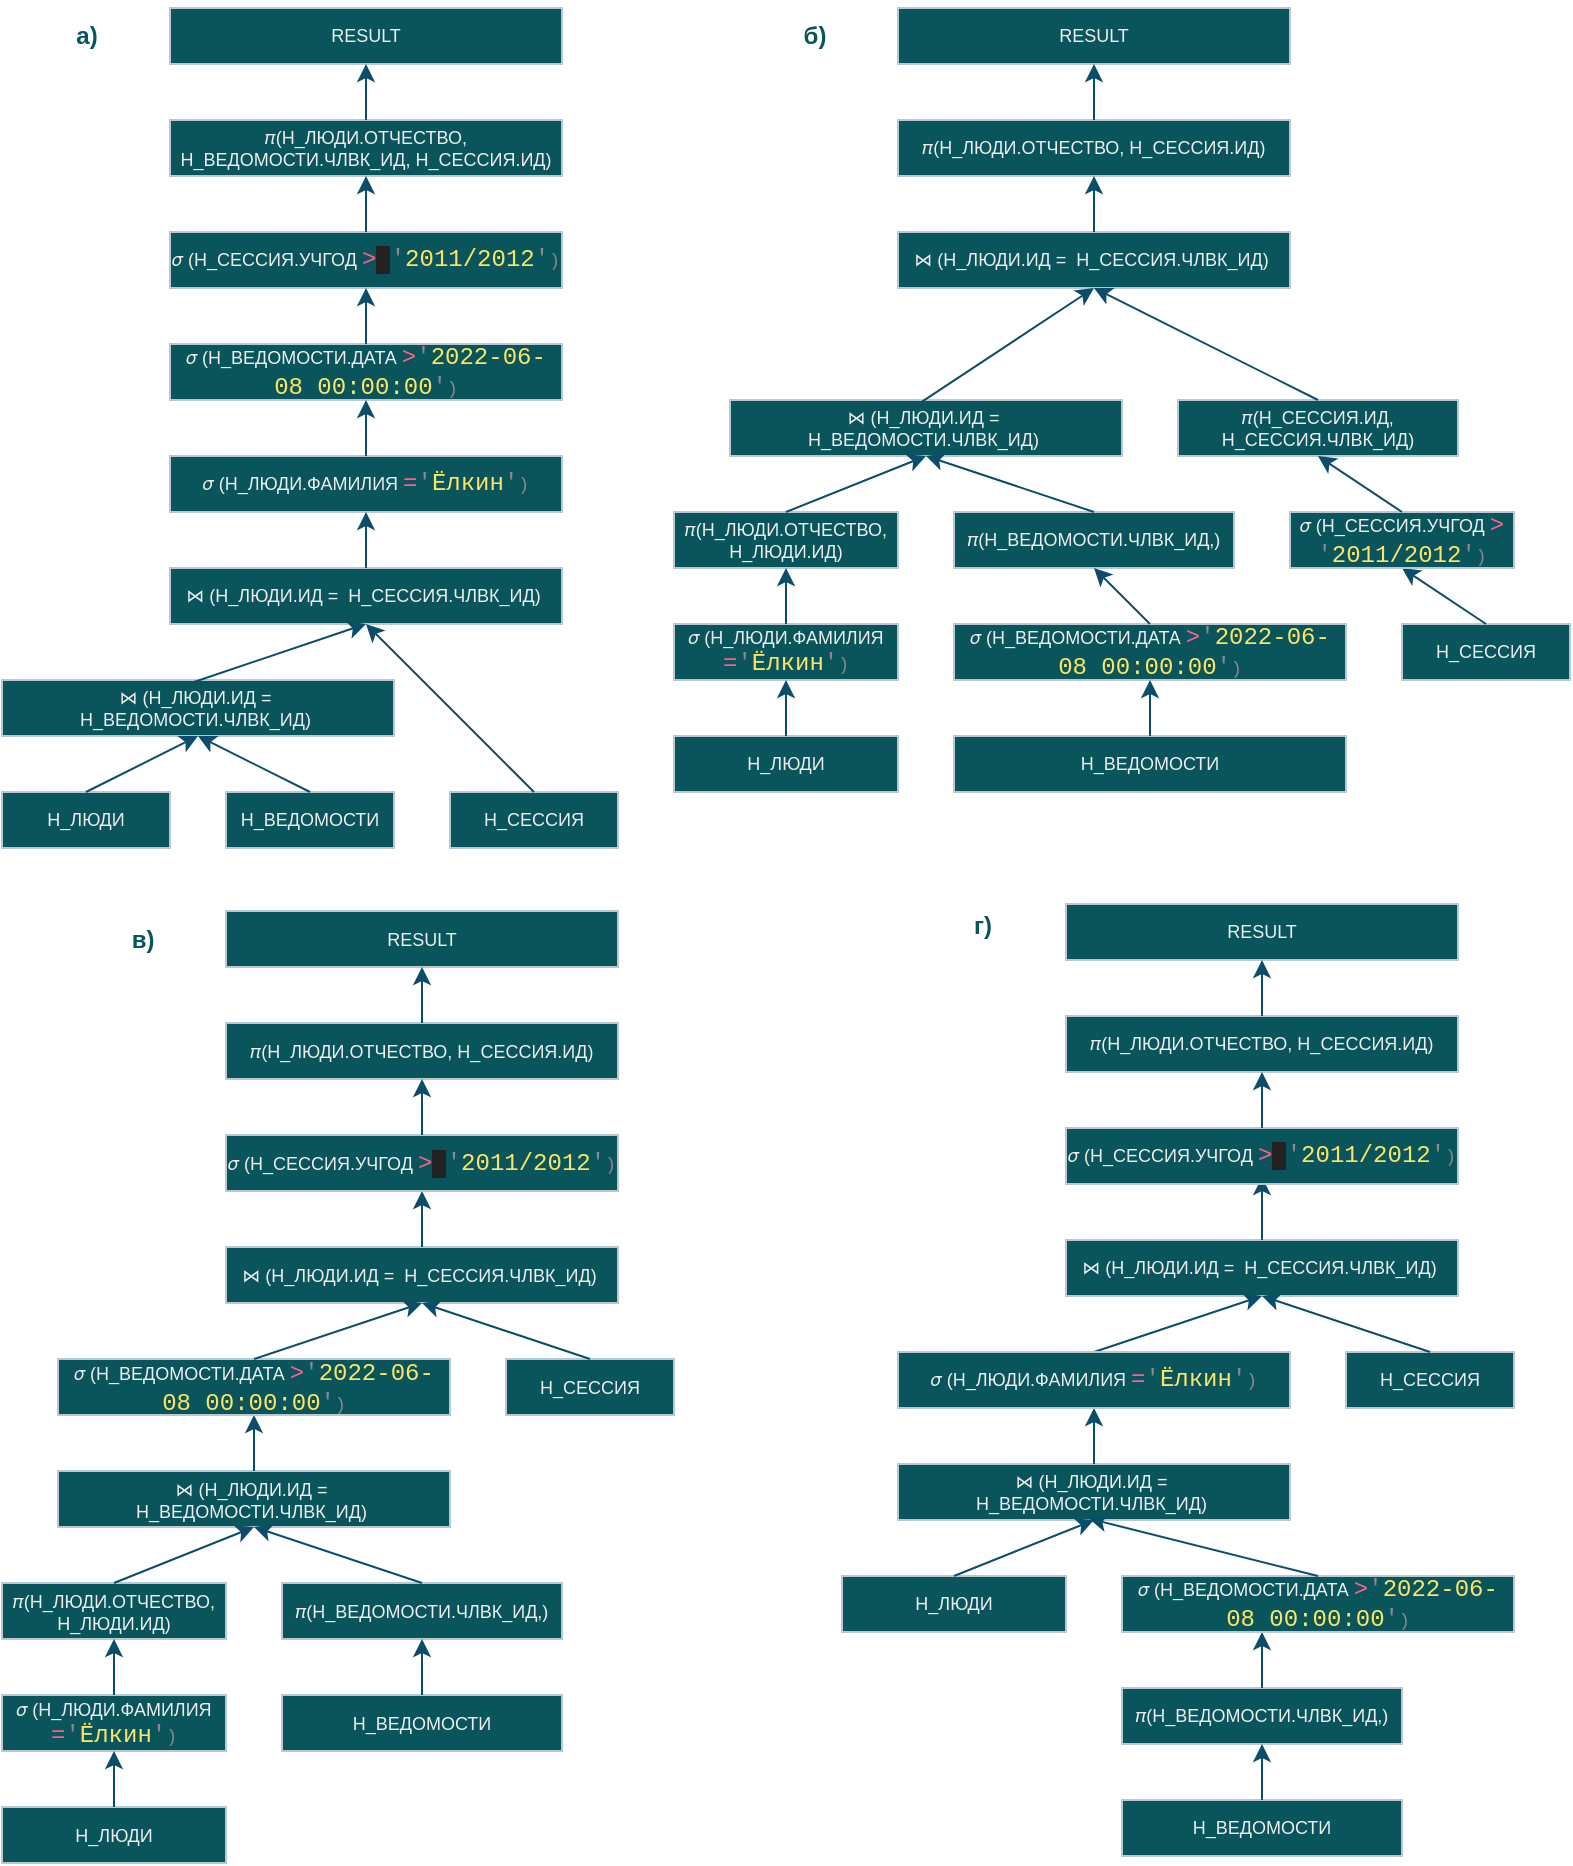 <mxfile version="22.0.3" type="device">
  <diagram name="Page-1" id="TWeJ-bOZ7lDzK8EqbMOu">
    <mxGraphModel dx="480" dy="364" grid="1" gridSize="7" guides="1" tooltips="1" connect="1" arrows="1" fold="1" page="1" pageScale="1" pageWidth="827" pageHeight="1169" background="#ffffff" math="0" shadow="0">
      <root>
        <mxCell id="0" />
        <mxCell id="1" parent="0" />
        <mxCell id="iL_l7VG0hr3bKJZ_Hehv-2" value="Н_ЛЮДИ" style="rounded=0;whiteSpace=wrap;html=1;strokeColor=#BAC8D3;fontColor=#EEEEEE;fillColor=#09555B;fontSize=9;" parent="1" vertex="1">
          <mxGeometry x="28" y="448" width="84" height="28" as="geometry" />
        </mxCell>
        <mxCell id="iL_l7VG0hr3bKJZ_Hehv-3" value="Н_ВЕДОМОСТИ" style="rounded=0;whiteSpace=wrap;html=1;strokeColor=#BAC8D3;fontColor=#EEEEEE;fillColor=#09555B;fontSize=9;" parent="1" vertex="1">
          <mxGeometry x="140" y="448" width="84" height="28" as="geometry" />
        </mxCell>
        <mxCell id="iL_l7VG0hr3bKJZ_Hehv-4" value="⋈ (Н_ЛЮДИ.ИД =&amp;nbsp; Н_ВЕДОМОСТИ.ЧЛВК_ИД)&amp;nbsp;" style="rounded=0;whiteSpace=wrap;html=1;strokeColor=#BAC8D3;fontColor=#EEEEEE;fillColor=#09555B;fontSize=9;" parent="1" vertex="1">
          <mxGeometry x="28" y="392" width="196" height="28" as="geometry" />
        </mxCell>
        <mxCell id="iL_l7VG0hr3bKJZ_Hehv-6" value="𝜎 (Н_ЛЮДИ.ФАМИЛИЯ &lt;span style=&quot;font-family: &amp;quot;MesloLGS NF&amp;quot;, Menlo, Monaco, &amp;quot;Courier New&amp;quot;, monospace, Menlo, Monaco, &amp;quot;Courier New&amp;quot;, monospace; font-size: 12px; color: rgb(252, 97, 141);&quot;&gt;=&lt;/span&gt;&lt;span style=&quot;font-family: &amp;quot;MesloLGS NF&amp;quot;, Menlo, Monaco, &amp;quot;Courier New&amp;quot;, monospace, Menlo, Monaco, &amp;quot;Courier New&amp;quot;, monospace; font-size: 12px; color: rgb(139, 136, 143);&quot;&gt;&#39;&lt;/span&gt;&lt;span style=&quot;font-family: &amp;quot;MesloLGS NF&amp;quot;, Menlo, Monaco, &amp;quot;Courier New&amp;quot;, monospace, Menlo, Monaco, &amp;quot;Courier New&amp;quot;, monospace; font-size: 12px; color: rgb(252, 229, 102);&quot;&gt;Ёлкин&lt;/span&gt;&lt;span style=&quot;font-family: &amp;quot;MesloLGS NF&amp;quot;, Menlo, Monaco, &amp;quot;Courier New&amp;quot;, monospace, Menlo, Monaco, &amp;quot;Courier New&amp;quot;, monospace; font-size: 12px; color: rgb(139, 136, 143);&quot;&gt;&#39;&lt;/span&gt;&lt;span style=&quot;background-color: initial; color: rgb(139, 136, 143); font-family: &amp;quot;MesloLGS NF&amp;quot;, Menlo, Monaco, &amp;quot;Courier New&amp;quot;, monospace, Menlo, Monaco, &amp;quot;Courier New&amp;quot;, monospace;&quot;&gt;)&lt;/span&gt;" style="rounded=0;whiteSpace=wrap;html=1;strokeColor=#BAC8D3;fontColor=#EEEEEE;fillColor=#09555B;fontSize=9;" parent="1" vertex="1">
          <mxGeometry x="112" y="280" width="196" height="28" as="geometry" />
        </mxCell>
        <mxCell id="iL_l7VG0hr3bKJZ_Hehv-7" value="𝜋(Н_ЛЮДИ.ОТЧЕСТВО, Н_ВЕДОМОСТИ.ЧЛВК_ИД, Н_СЕССИЯ.ИД&lt;span style=&quot;background-color: initial;&quot;&gt;)&lt;/span&gt;" style="rounded=0;whiteSpace=wrap;html=1;strokeColor=#BAC8D3;fontColor=#EEEEEE;fillColor=#09555B;fontSize=9;" parent="1" vertex="1">
          <mxGeometry x="112" y="112" width="196" height="28" as="geometry" />
        </mxCell>
        <mxCell id="iL_l7VG0hr3bKJZ_Hehv-10" value="RESULT" style="rounded=0;whiteSpace=wrap;html=1;strokeColor=#BAC8D3;fontColor=#EEEEEE;fillColor=#09555B;fontSize=9;" parent="1" vertex="1">
          <mxGeometry x="112" y="56" width="196" height="28" as="geometry" />
        </mxCell>
        <mxCell id="iL_l7VG0hr3bKJZ_Hehv-12" value="" style="endArrow=classic;html=1;rounded=0;strokeColor=#0B4D6A;exitX=0.5;exitY=0;exitDx=0;exitDy=0;fontSize=9;entryX=0.5;entryY=1;entryDx=0;entryDy=0;" parent="1" source="iL_l7VG0hr3bKJZ_Hehv-3" target="iL_l7VG0hr3bKJZ_Hehv-4" edge="1">
          <mxGeometry width="50" height="50" relative="1" as="geometry">
            <mxPoint x="126" y="444.5" as="sourcePoint" />
            <mxPoint x="126" y="388.5" as="targetPoint" />
          </mxGeometry>
        </mxCell>
        <mxCell id="iL_l7VG0hr3bKJZ_Hehv-14" value="" style="endArrow=classic;html=1;rounded=0;strokeColor=#0B4D6A;exitX=0.5;exitY=0;exitDx=0;exitDy=0;entryX=0.5;entryY=1;entryDx=0;entryDy=0;fontSize=9;" parent="1" source="iL_l7VG0hr3bKJZ_Hehv-7" target="iL_l7VG0hr3bKJZ_Hehv-10" edge="1">
          <mxGeometry width="50" height="50" relative="1" as="geometry">
            <mxPoint x="122" y="371" as="sourcePoint" />
            <mxPoint x="222" y="331" as="targetPoint" />
          </mxGeometry>
        </mxCell>
        <mxCell id="iL_l7VG0hr3bKJZ_Hehv-55" value="&lt;font color=&quot;#08555b&quot;&gt;&lt;b&gt;a)&lt;/b&gt;&lt;/font&gt;" style="text;html=1;align=center;verticalAlign=middle;resizable=0;points=[];autosize=1;strokeColor=none;fillColor=none;fontColor=#EEEEEE;" parent="1" vertex="1">
          <mxGeometry x="56" y="52.5" width="28" height="35" as="geometry" />
        </mxCell>
        <mxCell id="Oc5Vj__LYhGn7Si_v3XI-1" value="Н_СЕССИЯ" style="rounded=0;whiteSpace=wrap;html=1;strokeColor=#BAC8D3;fontColor=#EEEEEE;fillColor=#09555B;fontSize=9;" vertex="1" parent="1">
          <mxGeometry x="252" y="448" width="84" height="28" as="geometry" />
        </mxCell>
        <mxCell id="Oc5Vj__LYhGn7Si_v3XI-2" value="" style="endArrow=classic;html=1;rounded=0;strokeColor=#0B4D6A;exitX=0.5;exitY=0;exitDx=0;exitDy=0;entryX=0.5;entryY=1;entryDx=0;entryDy=0;fontSize=9;" edge="1" parent="1" source="iL_l7VG0hr3bKJZ_Hehv-2" target="iL_l7VG0hr3bKJZ_Hehv-4">
          <mxGeometry width="50" height="50" relative="1" as="geometry">
            <mxPoint x="133" y="451.5" as="sourcePoint" />
            <mxPoint x="133" y="423.5" as="targetPoint" />
          </mxGeometry>
        </mxCell>
        <mxCell id="Oc5Vj__LYhGn7Si_v3XI-3" value="⋈ (Н_ЛЮДИ.ИД =&amp;nbsp; Н_СЕССИЯ.ЧЛВК_ИД)&amp;nbsp;" style="rounded=0;whiteSpace=wrap;html=1;strokeColor=#BAC8D3;fontColor=#EEEEEE;fillColor=#09555B;fontSize=9;" vertex="1" parent="1">
          <mxGeometry x="112" y="336" width="196" height="28" as="geometry" />
        </mxCell>
        <mxCell id="Oc5Vj__LYhGn7Si_v3XI-4" value="" style="endArrow=classic;html=1;rounded=0;strokeColor=#0B4D6A;exitX=0.488;exitY=0.039;exitDx=0;exitDy=0;entryX=0.5;entryY=1;entryDx=0;entryDy=0;fontSize=9;exitPerimeter=0;" edge="1" parent="1" source="iL_l7VG0hr3bKJZ_Hehv-4" target="Oc5Vj__LYhGn7Si_v3XI-3">
          <mxGeometry width="50" height="50" relative="1" as="geometry">
            <mxPoint x="77" y="451.5" as="sourcePoint" />
            <mxPoint x="133" y="423.5" as="targetPoint" />
          </mxGeometry>
        </mxCell>
        <mxCell id="Oc5Vj__LYhGn7Si_v3XI-5" value="" style="endArrow=classic;html=1;rounded=0;strokeColor=#0B4D6A;exitX=0.5;exitY=0;exitDx=0;exitDy=0;entryX=0.5;entryY=1;entryDx=0;entryDy=0;fontSize=9;" edge="1" parent="1" source="Oc5Vj__LYhGn7Si_v3XI-1" target="Oc5Vj__LYhGn7Si_v3XI-3">
          <mxGeometry width="50" height="50" relative="1" as="geometry">
            <mxPoint x="131" y="396.5" as="sourcePoint" />
            <mxPoint x="217" y="367.5" as="targetPoint" />
          </mxGeometry>
        </mxCell>
        <mxCell id="Oc5Vj__LYhGn7Si_v3XI-6" value="" style="endArrow=classic;html=1;rounded=0;strokeColor=#0B4D6A;fontSize=9;entryX=0.5;entryY=1;entryDx=0;entryDy=0;exitX=0.5;exitY=0;exitDx=0;exitDy=0;" edge="1" parent="1" source="Oc5Vj__LYhGn7Si_v3XI-3" target="iL_l7VG0hr3bKJZ_Hehv-6">
          <mxGeometry width="50" height="50" relative="1" as="geometry">
            <mxPoint x="210" y="332.5" as="sourcePoint" />
            <mxPoint x="189" y="255.5" as="targetPoint" />
          </mxGeometry>
        </mxCell>
        <mxCell id="Oc5Vj__LYhGn7Si_v3XI-7" value="𝜎 (Н_ВЕДОМОСТИ.ДАТА &lt;span style=&quot;font-family: &amp;quot;MesloLGS NF&amp;quot;, Menlo, Monaco, &amp;quot;Courier New&amp;quot;, monospace, Menlo, Monaco, &amp;quot;Courier New&amp;quot;, monospace; font-size: 12px; color: rgb(252, 97, 141);&quot;&gt;&amp;gt;&lt;/span&gt;&lt;span style=&quot;font-family: &amp;quot;MesloLGS NF&amp;quot;, Menlo, Monaco, &amp;quot;Courier New&amp;quot;, monospace, Menlo, Monaco, &amp;quot;Courier New&amp;quot;, monospace; font-size: 12px; color: rgb(139, 136, 143);&quot;&gt;&#39;&lt;/span&gt;&lt;span style=&quot;font-family: &amp;quot;MesloLGS NF&amp;quot;, Menlo, Monaco, &amp;quot;Courier New&amp;quot;, monospace, Menlo, Monaco, &amp;quot;Courier New&amp;quot;, monospace; font-size: 12px; color: rgb(252, 229, 102);&quot;&gt;2022-06-08 00:00:00&lt;/span&gt;&lt;span style=&quot;font-family: &amp;quot;MesloLGS NF&amp;quot;, Menlo, Monaco, &amp;quot;Courier New&amp;quot;, monospace, Menlo, Monaco, &amp;quot;Courier New&amp;quot;, monospace; font-size: 12px; color: rgb(139, 136, 143);&quot;&gt;&#39;&lt;/span&gt;&lt;span style=&quot;background-color: initial; color: rgb(139, 136, 143); font-family: &amp;quot;MesloLGS NF&amp;quot;, Menlo, Monaco, &amp;quot;Courier New&amp;quot;, monospace, Menlo, Monaco, &amp;quot;Courier New&amp;quot;, monospace;&quot;&gt;)&lt;/span&gt;" style="rounded=0;whiteSpace=wrap;html=1;strokeColor=#BAC8D3;fontColor=#EEEEEE;fillColor=#09555B;fontSize=9;" vertex="1" parent="1">
          <mxGeometry x="112" y="224" width="196" height="28" as="geometry" />
        </mxCell>
        <mxCell id="Oc5Vj__LYhGn7Si_v3XI-8" value="" style="endArrow=classic;html=1;rounded=0;strokeColor=#0B4D6A;fontSize=9;exitX=0.5;exitY=0;exitDx=0;exitDy=0;" edge="1" parent="1" source="iL_l7VG0hr3bKJZ_Hehv-6" target="Oc5Vj__LYhGn7Si_v3XI-7">
          <mxGeometry width="50" height="50" relative="1" as="geometry">
            <mxPoint x="217" y="339.5" as="sourcePoint" />
            <mxPoint x="217" y="315" as="targetPoint" />
          </mxGeometry>
        </mxCell>
        <mxCell id="Oc5Vj__LYhGn7Si_v3XI-9" value="𝜎 (Н_СЕССИЯ.УЧГОД &lt;span style=&quot;font-family: &amp;quot;MesloLGS NF&amp;quot;, Menlo, Monaco, &amp;quot;Courier New&amp;quot;, monospace, Menlo, Monaco, &amp;quot;Courier New&amp;quot;, monospace; font-size: 12px; color: rgb(252, 97, 141);&quot;&gt;&amp;gt;&lt;/span&gt;&lt;span style=&quot;background-color: rgb(34, 34, 34); color: rgb(247, 241, 255); font-family: &amp;quot;MesloLGS NF&amp;quot;, Menlo, Monaco, &amp;quot;Courier New&amp;quot;, monospace, Menlo, Monaco, &amp;quot;Courier New&amp;quot;, monospace; font-size: 12px;&quot;&gt; &lt;/span&gt;&lt;span style=&quot;font-family: &amp;quot;MesloLGS NF&amp;quot;, Menlo, Monaco, &amp;quot;Courier New&amp;quot;, monospace, Menlo, Monaco, &amp;quot;Courier New&amp;quot;, monospace; font-size: 12px; color: rgb(139, 136, 143);&quot;&gt;&#39;&lt;/span&gt;&lt;span style=&quot;font-family: &amp;quot;MesloLGS NF&amp;quot;, Menlo, Monaco, &amp;quot;Courier New&amp;quot;, monospace, Menlo, Monaco, &amp;quot;Courier New&amp;quot;, monospace; font-size: 12px; color: rgb(252, 229, 102);&quot;&gt;2011/2012&lt;/span&gt;&lt;span style=&quot;font-family: &amp;quot;MesloLGS NF&amp;quot;, Menlo, Monaco, &amp;quot;Courier New&amp;quot;, monospace, Menlo, Monaco, &amp;quot;Courier New&amp;quot;, monospace; font-size: 12px; color: rgb(139, 136, 143);&quot;&gt;&#39;&lt;/span&gt;&lt;span style=&quot;background-color: initial; color: rgb(139, 136, 143); font-family: &amp;quot;MesloLGS NF&amp;quot;, Menlo, Monaco, &amp;quot;Courier New&amp;quot;, monospace, Menlo, Monaco, &amp;quot;Courier New&amp;quot;, monospace;&quot;&gt;)&lt;/span&gt;" style="rounded=0;whiteSpace=wrap;html=1;strokeColor=#BAC8D3;fontColor=#EEEEEE;fillColor=#09555B;fontSize=9;" vertex="1" parent="1">
          <mxGeometry x="112" y="168" width="196" height="28" as="geometry" />
        </mxCell>
        <mxCell id="Oc5Vj__LYhGn7Si_v3XI-10" value="" style="endArrow=classic;html=1;rounded=0;strokeColor=#0B4D6A;fontSize=9;exitX=0.5;exitY=0;exitDx=0;exitDy=0;entryX=0.5;entryY=1;entryDx=0;entryDy=0;" edge="1" parent="1" source="Oc5Vj__LYhGn7Si_v3XI-7" target="Oc5Vj__LYhGn7Si_v3XI-9">
          <mxGeometry width="50" height="50" relative="1" as="geometry">
            <mxPoint x="217" y="287" as="sourcePoint" />
            <mxPoint x="217" y="259" as="targetPoint" />
          </mxGeometry>
        </mxCell>
        <mxCell id="Oc5Vj__LYhGn7Si_v3XI-11" value="" style="endArrow=classic;html=1;rounded=0;strokeColor=#0B4D6A;fontSize=9;exitX=0.5;exitY=0;exitDx=0;exitDy=0;entryX=0.5;entryY=1;entryDx=0;entryDy=0;" edge="1" parent="1" source="Oc5Vj__LYhGn7Si_v3XI-9" target="iL_l7VG0hr3bKJZ_Hehv-7">
          <mxGeometry width="50" height="50" relative="1" as="geometry">
            <mxPoint x="217" y="231" as="sourcePoint" />
            <mxPoint x="217" y="203" as="targetPoint" />
          </mxGeometry>
        </mxCell>
        <mxCell id="Oc5Vj__LYhGn7Si_v3XI-13" value="Н_ЛЮДИ" style="rounded=0;whiteSpace=wrap;html=1;strokeColor=#BAC8D3;fontColor=#EEEEEE;fillColor=#09555B;fontSize=9;" vertex="1" parent="1">
          <mxGeometry x="364" y="420" width="112" height="28" as="geometry" />
        </mxCell>
        <mxCell id="Oc5Vj__LYhGn7Si_v3XI-14" value="Н_ВЕДОМОСТИ" style="rounded=0;whiteSpace=wrap;html=1;strokeColor=#BAC8D3;fontColor=#EEEEEE;fillColor=#09555B;fontSize=9;" vertex="1" parent="1">
          <mxGeometry x="504" y="420" width="196" height="28" as="geometry" />
        </mxCell>
        <mxCell id="Oc5Vj__LYhGn7Si_v3XI-15" value="⋈ (Н_ЛЮДИ.ИД =&amp;nbsp; Н_ВЕДОМОСТИ.ЧЛВК_ИД)&amp;nbsp;" style="rounded=0;whiteSpace=wrap;html=1;strokeColor=#BAC8D3;fontColor=#EEEEEE;fillColor=#09555B;fontSize=9;" vertex="1" parent="1">
          <mxGeometry x="392" y="252" width="196" height="28" as="geometry" />
        </mxCell>
        <mxCell id="Oc5Vj__LYhGn7Si_v3XI-17" value="𝜋(Н_ЛЮДИ.ОТЧЕСТВО, Н_СЕССИЯ.ИД&lt;span style=&quot;background-color: initial;&quot;&gt;)&lt;/span&gt;" style="rounded=0;whiteSpace=wrap;html=1;strokeColor=#BAC8D3;fontColor=#EEEEEE;fillColor=#09555B;fontSize=9;" vertex="1" parent="1">
          <mxGeometry x="476" y="112" width="196" height="28" as="geometry" />
        </mxCell>
        <mxCell id="Oc5Vj__LYhGn7Si_v3XI-18" value="RESULT" style="rounded=0;whiteSpace=wrap;html=1;strokeColor=#BAC8D3;fontColor=#EEEEEE;fillColor=#09555B;fontSize=9;" vertex="1" parent="1">
          <mxGeometry x="476" y="56" width="196" height="28" as="geometry" />
        </mxCell>
        <mxCell id="Oc5Vj__LYhGn7Si_v3XI-20" value="" style="endArrow=classic;html=1;rounded=0;strokeColor=#0B4D6A;exitX=0.5;exitY=0;exitDx=0;exitDy=0;entryX=0.5;entryY=1;entryDx=0;entryDy=0;fontSize=9;" edge="1" parent="1" source="Oc5Vj__LYhGn7Si_v3XI-17" target="Oc5Vj__LYhGn7Si_v3XI-18">
          <mxGeometry width="50" height="50" relative="1" as="geometry">
            <mxPoint x="486" y="371" as="sourcePoint" />
            <mxPoint x="586" y="331" as="targetPoint" />
          </mxGeometry>
        </mxCell>
        <mxCell id="Oc5Vj__LYhGn7Si_v3XI-21" value="&lt;font color=&quot;#08555b&quot;&gt;&lt;b&gt;б)&lt;/b&gt;&lt;/font&gt;" style="text;html=1;align=center;verticalAlign=middle;resizable=0;points=[];autosize=1;strokeColor=none;fillColor=none;fontColor=#EEEEEE;" vertex="1" parent="1">
          <mxGeometry x="420" y="52.5" width="28" height="35" as="geometry" />
        </mxCell>
        <mxCell id="Oc5Vj__LYhGn7Si_v3XI-22" value="Н_СЕССИЯ" style="rounded=0;whiteSpace=wrap;html=1;strokeColor=#BAC8D3;fontColor=#EEEEEE;fillColor=#09555B;fontSize=9;" vertex="1" parent="1">
          <mxGeometry x="728" y="364" width="84" height="28" as="geometry" />
        </mxCell>
        <mxCell id="Oc5Vj__LYhGn7Si_v3XI-24" value="⋈ (Н_ЛЮДИ.ИД =&amp;nbsp; Н_СЕССИЯ.ЧЛВК_ИД)&amp;nbsp;" style="rounded=0;whiteSpace=wrap;html=1;strokeColor=#BAC8D3;fontColor=#EEEEEE;fillColor=#09555B;fontSize=9;" vertex="1" parent="1">
          <mxGeometry x="476" y="168" width="196" height="28" as="geometry" />
        </mxCell>
        <mxCell id="Oc5Vj__LYhGn7Si_v3XI-25" value="" style="endArrow=classic;html=1;rounded=0;strokeColor=#0B4D6A;exitX=0.488;exitY=0.039;exitDx=0;exitDy=0;entryX=0.5;entryY=1;entryDx=0;entryDy=0;fontSize=9;exitPerimeter=0;" edge="1" parent="1" source="Oc5Vj__LYhGn7Si_v3XI-15" target="Oc5Vj__LYhGn7Si_v3XI-24">
          <mxGeometry width="50" height="50" relative="1" as="geometry">
            <mxPoint x="441" y="451.5" as="sourcePoint" />
            <mxPoint x="497" y="423.5" as="targetPoint" />
          </mxGeometry>
        </mxCell>
        <mxCell id="Oc5Vj__LYhGn7Si_v3XI-26" value="" style="endArrow=classic;html=1;rounded=0;strokeColor=#0B4D6A;exitX=0.5;exitY=0;exitDx=0;exitDy=0;fontSize=9;entryX=0.5;entryY=1;entryDx=0;entryDy=0;" edge="1" parent="1" source="Oc5Vj__LYhGn7Si_v3XI-22" target="Oc5Vj__LYhGn7Si_v3XI-44">
          <mxGeometry width="50" height="50" relative="1" as="geometry">
            <mxPoint x="495" y="396.5" as="sourcePoint" />
            <mxPoint x="742" y="448" as="targetPoint" />
          </mxGeometry>
        </mxCell>
        <mxCell id="Oc5Vj__LYhGn7Si_v3XI-27" value="" style="endArrow=classic;html=1;rounded=0;strokeColor=#0B4D6A;fontSize=9;entryX=0.5;entryY=1;entryDx=0;entryDy=0;exitX=0.5;exitY=0;exitDx=0;exitDy=0;" edge="1" parent="1" source="Oc5Vj__LYhGn7Si_v3XI-24" target="Oc5Vj__LYhGn7Si_v3XI-17">
          <mxGeometry width="50" height="50" relative="1" as="geometry">
            <mxPoint x="574" y="332.5" as="sourcePoint" />
            <mxPoint x="574" y="252.0" as="targetPoint" />
          </mxGeometry>
        </mxCell>
        <mxCell id="Oc5Vj__LYhGn7Si_v3XI-34" value="𝜎 (Н_ЛЮДИ.ФАМИЛИЯ &lt;span style=&quot;font-family: &amp;quot;MesloLGS NF&amp;quot;, Menlo, Monaco, &amp;quot;Courier New&amp;quot;, monospace, Menlo, Monaco, &amp;quot;Courier New&amp;quot;, monospace; font-size: 12px; color: rgb(252, 97, 141);&quot;&gt;=&lt;/span&gt;&lt;span style=&quot;font-family: &amp;quot;MesloLGS NF&amp;quot;, Menlo, Monaco, &amp;quot;Courier New&amp;quot;, monospace, Menlo, Monaco, &amp;quot;Courier New&amp;quot;, monospace; font-size: 12px; color: rgb(139, 136, 143);&quot;&gt;&#39;&lt;/span&gt;&lt;span style=&quot;font-family: &amp;quot;MesloLGS NF&amp;quot;, Menlo, Monaco, &amp;quot;Courier New&amp;quot;, monospace, Menlo, Monaco, &amp;quot;Courier New&amp;quot;, monospace; font-size: 12px; color: rgb(252, 229, 102);&quot;&gt;Ёлкин&lt;/span&gt;&lt;span style=&quot;font-family: &amp;quot;MesloLGS NF&amp;quot;, Menlo, Monaco, &amp;quot;Courier New&amp;quot;, monospace, Menlo, Monaco, &amp;quot;Courier New&amp;quot;, monospace; font-size: 12px; color: rgb(139, 136, 143);&quot;&gt;&#39;&lt;/span&gt;&lt;span style=&quot;background-color: initial; color: rgb(139, 136, 143); font-family: &amp;quot;MesloLGS NF&amp;quot;, Menlo, Monaco, &amp;quot;Courier New&amp;quot;, monospace, Menlo, Monaco, &amp;quot;Courier New&amp;quot;, monospace;&quot;&gt;)&lt;/span&gt;" style="rounded=0;whiteSpace=wrap;html=1;strokeColor=#BAC8D3;fontColor=#EEEEEE;fillColor=#09555B;fontSize=9;" vertex="1" parent="1">
          <mxGeometry x="364" y="364" width="112" height="28" as="geometry" />
        </mxCell>
        <mxCell id="Oc5Vj__LYhGn7Si_v3XI-35" value="𝜎 (Н_ВЕДОМОСТИ.ДАТА &lt;span style=&quot;font-family: &amp;quot;MesloLGS NF&amp;quot;, Menlo, Monaco, &amp;quot;Courier New&amp;quot;, monospace, Menlo, Monaco, &amp;quot;Courier New&amp;quot;, monospace; font-size: 12px; color: rgb(252, 97, 141);&quot;&gt;&amp;gt;&lt;/span&gt;&lt;span style=&quot;font-family: &amp;quot;MesloLGS NF&amp;quot;, Menlo, Monaco, &amp;quot;Courier New&amp;quot;, monospace, Menlo, Monaco, &amp;quot;Courier New&amp;quot;, monospace; font-size: 12px; color: rgb(139, 136, 143);&quot;&gt;&#39;&lt;/span&gt;&lt;span style=&quot;font-family: &amp;quot;MesloLGS NF&amp;quot;, Menlo, Monaco, &amp;quot;Courier New&amp;quot;, monospace, Menlo, Monaco, &amp;quot;Courier New&amp;quot;, monospace; font-size: 12px; color: rgb(252, 229, 102);&quot;&gt;2022-06-08 00:00:00&lt;/span&gt;&lt;span style=&quot;font-family: &amp;quot;MesloLGS NF&amp;quot;, Menlo, Monaco, &amp;quot;Courier New&amp;quot;, monospace, Menlo, Monaco, &amp;quot;Courier New&amp;quot;, monospace; font-size: 12px; color: rgb(139, 136, 143);&quot;&gt;&#39;&lt;/span&gt;&lt;span style=&quot;background-color: initial; color: rgb(139, 136, 143); font-family: &amp;quot;MesloLGS NF&amp;quot;, Menlo, Monaco, &amp;quot;Courier New&amp;quot;, monospace, Menlo, Monaco, &amp;quot;Courier New&amp;quot;, monospace;&quot;&gt;)&lt;/span&gt;" style="rounded=0;whiteSpace=wrap;html=1;strokeColor=#BAC8D3;fontColor=#EEEEEE;fillColor=#09555B;fontSize=9;" vertex="1" parent="1">
          <mxGeometry x="504" y="364" width="196" height="28" as="geometry" />
        </mxCell>
        <mxCell id="Oc5Vj__LYhGn7Si_v3XI-36" value="𝜋(Н_ЛЮДИ.ОТЧЕСТВО, Н_ЛЮДИ.ИД&lt;span style=&quot;background-color: initial;&quot;&gt;)&lt;/span&gt;" style="rounded=0;whiteSpace=wrap;html=1;strokeColor=#BAC8D3;fontColor=#EEEEEE;fillColor=#09555B;fontSize=9;" vertex="1" parent="1">
          <mxGeometry x="364" y="308" width="112" height="28" as="geometry" />
        </mxCell>
        <mxCell id="Oc5Vj__LYhGn7Si_v3XI-37" value="𝜋(Н_ВЕДОМОСТИ.ЧЛВК_ИД,&lt;span style=&quot;background-color: initial;&quot;&gt;)&lt;/span&gt;" style="rounded=0;whiteSpace=wrap;html=1;strokeColor=#BAC8D3;fontColor=#EEEEEE;fillColor=#09555B;fontSize=9;" vertex="1" parent="1">
          <mxGeometry x="504" y="308" width="140" height="28" as="geometry" />
        </mxCell>
        <mxCell id="Oc5Vj__LYhGn7Si_v3XI-38" value="" style="endArrow=classic;html=1;rounded=0;strokeColor=#0B4D6A;exitX=0.5;exitY=0;exitDx=0;exitDy=0;entryX=0.5;entryY=1;entryDx=0;entryDy=0;fontSize=9;" edge="1" parent="1" source="Oc5Vj__LYhGn7Si_v3XI-13" target="Oc5Vj__LYhGn7Si_v3XI-34">
          <mxGeometry width="50" height="50" relative="1" as="geometry">
            <mxPoint x="495" y="344" as="sourcePoint" />
            <mxPoint x="581" y="301" as="targetPoint" />
          </mxGeometry>
        </mxCell>
        <mxCell id="Oc5Vj__LYhGn7Si_v3XI-39" value="" style="endArrow=classic;html=1;rounded=0;strokeColor=#0B4D6A;exitX=0.5;exitY=0;exitDx=0;exitDy=0;entryX=0.5;entryY=1;entryDx=0;entryDy=0;fontSize=9;" edge="1" parent="1" source="Oc5Vj__LYhGn7Si_v3XI-34" target="Oc5Vj__LYhGn7Si_v3XI-36">
          <mxGeometry width="50" height="50" relative="1" as="geometry">
            <mxPoint x="427" y="539" as="sourcePoint" />
            <mxPoint x="427" y="511" as="targetPoint" />
          </mxGeometry>
        </mxCell>
        <mxCell id="Oc5Vj__LYhGn7Si_v3XI-40" value="" style="endArrow=classic;html=1;rounded=0;strokeColor=#0B4D6A;exitX=0.5;exitY=0;exitDx=0;exitDy=0;entryX=0.5;entryY=1;entryDx=0;entryDy=0;fontSize=9;" edge="1" parent="1" source="Oc5Vj__LYhGn7Si_v3XI-14" target="Oc5Vj__LYhGn7Si_v3XI-35">
          <mxGeometry width="50" height="50" relative="1" as="geometry">
            <mxPoint x="427" y="483" as="sourcePoint" />
            <mxPoint x="427" y="455" as="targetPoint" />
          </mxGeometry>
        </mxCell>
        <mxCell id="Oc5Vj__LYhGn7Si_v3XI-41" value="" style="endArrow=classic;html=1;rounded=0;strokeColor=#0B4D6A;exitX=0.5;exitY=0;exitDx=0;exitDy=0;entryX=0.5;entryY=1;entryDx=0;entryDy=0;fontSize=9;" edge="1" parent="1" source="Oc5Vj__LYhGn7Si_v3XI-35" target="Oc5Vj__LYhGn7Si_v3XI-37">
          <mxGeometry width="50" height="50" relative="1" as="geometry">
            <mxPoint x="609" y="539" as="sourcePoint" />
            <mxPoint x="609" y="511" as="targetPoint" />
          </mxGeometry>
        </mxCell>
        <mxCell id="Oc5Vj__LYhGn7Si_v3XI-42" value="" style="endArrow=classic;html=1;rounded=0;strokeColor=#0B4D6A;exitX=0.5;exitY=0;exitDx=0;exitDy=0;entryX=0.5;entryY=1;entryDx=0;entryDy=0;fontSize=9;" edge="1" parent="1" source="Oc5Vj__LYhGn7Si_v3XI-36" target="Oc5Vj__LYhGn7Si_v3XI-15">
          <mxGeometry width="50" height="50" relative="1" as="geometry">
            <mxPoint x="616" y="546" as="sourcePoint" />
            <mxPoint x="616" y="518" as="targetPoint" />
          </mxGeometry>
        </mxCell>
        <mxCell id="Oc5Vj__LYhGn7Si_v3XI-43" value="" style="endArrow=classic;html=1;rounded=0;strokeColor=#0B4D6A;exitX=0.5;exitY=0;exitDx=0;exitDy=0;entryX=0.5;entryY=1;entryDx=0;entryDy=0;fontSize=9;" edge="1" parent="1" source="Oc5Vj__LYhGn7Si_v3XI-37" target="Oc5Vj__LYhGn7Si_v3XI-15">
          <mxGeometry width="50" height="50" relative="1" as="geometry">
            <mxPoint x="623" y="553" as="sourcePoint" />
            <mxPoint x="623" y="525" as="targetPoint" />
          </mxGeometry>
        </mxCell>
        <mxCell id="Oc5Vj__LYhGn7Si_v3XI-44" value="𝜎 (Н_СЕССИЯ.УЧГОД &lt;span style=&quot;font-family: &amp;quot;MesloLGS NF&amp;quot;, Menlo, Monaco, &amp;quot;Courier New&amp;quot;, monospace, Menlo, Monaco, &amp;quot;Courier New&amp;quot;, monospace; font-size: 12px; color: rgb(252, 97, 141);&quot;&gt;&amp;gt;&lt;/span&gt;&lt;span style=&quot;background-color: rgb(34, 34, 34); color: rgb(247, 241, 255); font-family: &amp;quot;MesloLGS NF&amp;quot;, Menlo, Monaco, &amp;quot;Courier New&amp;quot;, monospace, Menlo, Monaco, &amp;quot;Courier New&amp;quot;, monospace; font-size: 12px;&quot;&gt; &lt;/span&gt;&lt;span style=&quot;font-family: &amp;quot;MesloLGS NF&amp;quot;, Menlo, Monaco, &amp;quot;Courier New&amp;quot;, monospace, Menlo, Monaco, &amp;quot;Courier New&amp;quot;, monospace; font-size: 12px; color: rgb(139, 136, 143);&quot;&gt;&#39;&lt;/span&gt;&lt;span style=&quot;font-family: &amp;quot;MesloLGS NF&amp;quot;, Menlo, Monaco, &amp;quot;Courier New&amp;quot;, monospace, Menlo, Monaco, &amp;quot;Courier New&amp;quot;, monospace; font-size: 12px; color: rgb(252, 229, 102);&quot;&gt;2011/2012&lt;/span&gt;&lt;span style=&quot;font-family: &amp;quot;MesloLGS NF&amp;quot;, Menlo, Monaco, &amp;quot;Courier New&amp;quot;, monospace, Menlo, Monaco, &amp;quot;Courier New&amp;quot;, monospace; font-size: 12px; color: rgb(139, 136, 143);&quot;&gt;&#39;&lt;/span&gt;&lt;span style=&quot;background-color: initial; color: rgb(139, 136, 143); font-family: &amp;quot;MesloLGS NF&amp;quot;, Menlo, Monaco, &amp;quot;Courier New&amp;quot;, monospace, Menlo, Monaco, &amp;quot;Courier New&amp;quot;, monospace;&quot;&gt;)&lt;/span&gt;" style="rounded=0;whiteSpace=wrap;html=1;strokeColor=#BAC8D3;fontColor=#EEEEEE;fillColor=#09555B;fontSize=9;" vertex="1" parent="1">
          <mxGeometry x="672" y="308" width="112" height="28" as="geometry" />
        </mxCell>
        <mxCell id="Oc5Vj__LYhGn7Si_v3XI-45" value="𝜋(Н_СЕССИЯ.ИД, Н_СЕССИЯ.ЧЛВК_ИД&lt;span style=&quot;background-color: initial;&quot;&gt;)&lt;/span&gt;" style="rounded=0;whiteSpace=wrap;html=1;strokeColor=#BAC8D3;fontColor=#EEEEEE;fillColor=#09555B;fontSize=9;" vertex="1" parent="1">
          <mxGeometry x="616" y="252" width="140" height="28" as="geometry" />
        </mxCell>
        <mxCell id="Oc5Vj__LYhGn7Si_v3XI-46" value="" style="endArrow=classic;html=1;rounded=0;strokeColor=#0B4D6A;exitX=0.5;exitY=0;exitDx=0;exitDy=0;fontSize=9;entryX=0.5;entryY=1;entryDx=0;entryDy=0;" edge="1" parent="1" source="Oc5Vj__LYhGn7Si_v3XI-44" target="Oc5Vj__LYhGn7Si_v3XI-45">
          <mxGeometry width="50" height="50" relative="1" as="geometry">
            <mxPoint x="777" y="483" as="sourcePoint" />
            <mxPoint x="735" y="455" as="targetPoint" />
          </mxGeometry>
        </mxCell>
        <mxCell id="Oc5Vj__LYhGn7Si_v3XI-47" value="" style="endArrow=classic;html=1;rounded=0;strokeColor=#0B4D6A;exitX=0.5;exitY=0;exitDx=0;exitDy=0;fontSize=9;entryX=0.5;entryY=1;entryDx=0;entryDy=0;" edge="1" parent="1" source="Oc5Vj__LYhGn7Si_v3XI-45" target="Oc5Vj__LYhGn7Si_v3XI-24">
          <mxGeometry width="50" height="50" relative="1" as="geometry">
            <mxPoint x="693" y="357" as="sourcePoint" />
            <mxPoint x="679" y="329" as="targetPoint" />
          </mxGeometry>
        </mxCell>
        <mxCell id="Oc5Vj__LYhGn7Si_v3XI-48" value="Н_ЛЮДИ" style="rounded=0;whiteSpace=wrap;html=1;strokeColor=#BAC8D3;fontColor=#EEEEEE;fillColor=#09555B;fontSize=9;" vertex="1" parent="1">
          <mxGeometry x="28" y="955.5" width="112" height="28" as="geometry" />
        </mxCell>
        <mxCell id="Oc5Vj__LYhGn7Si_v3XI-49" value="Н_ВЕДОМОСТИ" style="rounded=0;whiteSpace=wrap;html=1;strokeColor=#BAC8D3;fontColor=#EEEEEE;fillColor=#09555B;fontSize=9;" vertex="1" parent="1">
          <mxGeometry x="168" y="899.5" width="140" height="28" as="geometry" />
        </mxCell>
        <mxCell id="Oc5Vj__LYhGn7Si_v3XI-50" value="⋈ (Н_ЛЮДИ.ИД =&amp;nbsp; Н_ВЕДОМОСТИ.ЧЛВК_ИД)&amp;nbsp;" style="rounded=0;whiteSpace=wrap;html=1;strokeColor=#BAC8D3;fontColor=#EEEEEE;fillColor=#09555B;fontSize=9;" vertex="1" parent="1">
          <mxGeometry x="56" y="787.5" width="196" height="28" as="geometry" />
        </mxCell>
        <mxCell id="Oc5Vj__LYhGn7Si_v3XI-51" value="𝜋(Н_ЛЮДИ.ОТЧЕСТВО, Н_СЕССИЯ.ИД&lt;span style=&quot;background-color: initial;&quot;&gt;)&lt;/span&gt;" style="rounded=0;whiteSpace=wrap;html=1;strokeColor=#BAC8D3;fontColor=#EEEEEE;fillColor=#09555B;fontSize=9;" vertex="1" parent="1">
          <mxGeometry x="140" y="563.5" width="196" height="28" as="geometry" />
        </mxCell>
        <mxCell id="Oc5Vj__LYhGn7Si_v3XI-52" value="RESULT" style="rounded=0;whiteSpace=wrap;html=1;strokeColor=#BAC8D3;fontColor=#EEEEEE;fillColor=#09555B;fontSize=9;" vertex="1" parent="1">
          <mxGeometry x="140" y="507.5" width="196" height="28" as="geometry" />
        </mxCell>
        <mxCell id="Oc5Vj__LYhGn7Si_v3XI-53" value="" style="endArrow=classic;html=1;rounded=0;strokeColor=#0B4D6A;exitX=0.5;exitY=0;exitDx=0;exitDy=0;entryX=0.5;entryY=1;entryDx=0;entryDy=0;fontSize=9;" edge="1" parent="1" source="Oc5Vj__LYhGn7Si_v3XI-51" target="Oc5Vj__LYhGn7Si_v3XI-52">
          <mxGeometry width="50" height="50" relative="1" as="geometry">
            <mxPoint x="150" y="875" as="sourcePoint" />
            <mxPoint x="250" y="835" as="targetPoint" />
          </mxGeometry>
        </mxCell>
        <mxCell id="Oc5Vj__LYhGn7Si_v3XI-54" value="&lt;font color=&quot;#08555b&quot;&gt;&lt;b&gt;в)&lt;/b&gt;&lt;/font&gt;" style="text;html=1;align=center;verticalAlign=middle;resizable=0;points=[];autosize=1;strokeColor=none;fillColor=none;fontColor=#EEEEEE;" vertex="1" parent="1">
          <mxGeometry x="84" y="504" width="28" height="35" as="geometry" />
        </mxCell>
        <mxCell id="Oc5Vj__LYhGn7Si_v3XI-55" value="Н_СЕССИЯ" style="rounded=0;whiteSpace=wrap;html=1;strokeColor=#BAC8D3;fontColor=#EEEEEE;fillColor=#09555B;fontSize=9;" vertex="1" parent="1">
          <mxGeometry x="280" y="731.5" width="84" height="28" as="geometry" />
        </mxCell>
        <mxCell id="Oc5Vj__LYhGn7Si_v3XI-56" value="⋈ (Н_ЛЮДИ.ИД =&amp;nbsp; Н_СЕССИЯ.ЧЛВК_ИД)&amp;nbsp;" style="rounded=0;whiteSpace=wrap;html=1;strokeColor=#BAC8D3;fontColor=#EEEEEE;fillColor=#09555B;fontSize=9;" vertex="1" parent="1">
          <mxGeometry x="140" y="675.5" width="196" height="28" as="geometry" />
        </mxCell>
        <mxCell id="Oc5Vj__LYhGn7Si_v3XI-57" value="" style="endArrow=classic;html=1;rounded=0;strokeColor=#0B4D6A;exitX=0.5;exitY=0;exitDx=0;exitDy=0;fontSize=9;" edge="1" parent="1" source="Oc5Vj__LYhGn7Si_v3XI-50" target="Oc5Vj__LYhGn7Si_v3XI-74">
          <mxGeometry width="50" height="50" relative="1" as="geometry">
            <mxPoint x="105" y="955.5" as="sourcePoint" />
            <mxPoint x="147" y="710.5" as="targetPoint" />
          </mxGeometry>
        </mxCell>
        <mxCell id="Oc5Vj__LYhGn7Si_v3XI-58" value="" style="endArrow=classic;html=1;rounded=0;strokeColor=#0B4D6A;exitX=0.5;exitY=0;exitDx=0;exitDy=0;fontSize=9;entryX=0.5;entryY=1;entryDx=0;entryDy=0;" edge="1" parent="1" source="Oc5Vj__LYhGn7Si_v3XI-55" target="Oc5Vj__LYhGn7Si_v3XI-56">
          <mxGeometry width="50" height="50" relative="1" as="geometry">
            <mxPoint x="159" y="900.5" as="sourcePoint" />
            <mxPoint x="392" y="840" as="targetPoint" />
          </mxGeometry>
        </mxCell>
        <mxCell id="Oc5Vj__LYhGn7Si_v3XI-59" value="" style="endArrow=classic;html=1;rounded=0;strokeColor=#0B4D6A;fontSize=9;exitX=0.5;exitY=0;exitDx=0;exitDy=0;" edge="1" parent="1" source="Oc5Vj__LYhGn7Si_v3XI-56">
          <mxGeometry width="50" height="50" relative="1" as="geometry">
            <mxPoint x="238" y="836.5" as="sourcePoint" />
            <mxPoint x="238" y="647.5" as="targetPoint" />
          </mxGeometry>
        </mxCell>
        <mxCell id="Oc5Vj__LYhGn7Si_v3XI-60" value="𝜎 (Н_ЛЮДИ.ФАМИЛИЯ &lt;span style=&quot;font-family: &amp;quot;MesloLGS NF&amp;quot;, Menlo, Monaco, &amp;quot;Courier New&amp;quot;, monospace, Menlo, Monaco, &amp;quot;Courier New&amp;quot;, monospace; font-size: 12px; color: rgb(252, 97, 141);&quot;&gt;=&lt;/span&gt;&lt;span style=&quot;font-family: &amp;quot;MesloLGS NF&amp;quot;, Menlo, Monaco, &amp;quot;Courier New&amp;quot;, monospace, Menlo, Monaco, &amp;quot;Courier New&amp;quot;, monospace; font-size: 12px; color: rgb(139, 136, 143);&quot;&gt;&#39;&lt;/span&gt;&lt;span style=&quot;font-family: &amp;quot;MesloLGS NF&amp;quot;, Menlo, Monaco, &amp;quot;Courier New&amp;quot;, monospace, Menlo, Monaco, &amp;quot;Courier New&amp;quot;, monospace; font-size: 12px; color: rgb(252, 229, 102);&quot;&gt;Ёлкин&lt;/span&gt;&lt;span style=&quot;font-family: &amp;quot;MesloLGS NF&amp;quot;, Menlo, Monaco, &amp;quot;Courier New&amp;quot;, monospace, Menlo, Monaco, &amp;quot;Courier New&amp;quot;, monospace; font-size: 12px; color: rgb(139, 136, 143);&quot;&gt;&#39;&lt;/span&gt;&lt;span style=&quot;background-color: initial; color: rgb(139, 136, 143); font-family: &amp;quot;MesloLGS NF&amp;quot;, Menlo, Monaco, &amp;quot;Courier New&amp;quot;, monospace, Menlo, Monaco, &amp;quot;Courier New&amp;quot;, monospace;&quot;&gt;)&lt;/span&gt;" style="rounded=0;whiteSpace=wrap;html=1;strokeColor=#BAC8D3;fontColor=#EEEEEE;fillColor=#09555B;fontSize=9;" vertex="1" parent="1">
          <mxGeometry x="28" y="899.5" width="112" height="28" as="geometry" />
        </mxCell>
        <mxCell id="Oc5Vj__LYhGn7Si_v3XI-62" value="𝜋(Н_ЛЮДИ.ОТЧЕСТВО, Н_ЛЮДИ.ИД&lt;span style=&quot;background-color: initial;&quot;&gt;)&lt;/span&gt;" style="rounded=0;whiteSpace=wrap;html=1;strokeColor=#BAC8D3;fontColor=#EEEEEE;fillColor=#09555B;fontSize=9;" vertex="1" parent="1">
          <mxGeometry x="28" y="843.5" width="112" height="28" as="geometry" />
        </mxCell>
        <mxCell id="Oc5Vj__LYhGn7Si_v3XI-63" value="𝜋(Н_ВЕДОМОСТИ.ЧЛВК_ИД,&lt;span style=&quot;background-color: initial;&quot;&gt;)&lt;/span&gt;" style="rounded=0;whiteSpace=wrap;html=1;strokeColor=#BAC8D3;fontColor=#EEEEEE;fillColor=#09555B;fontSize=9;" vertex="1" parent="1">
          <mxGeometry x="168" y="843.5" width="140" height="28" as="geometry" />
        </mxCell>
        <mxCell id="Oc5Vj__LYhGn7Si_v3XI-64" value="" style="endArrow=classic;html=1;rounded=0;strokeColor=#0B4D6A;exitX=0.5;exitY=0;exitDx=0;exitDy=0;entryX=0.5;entryY=1;entryDx=0;entryDy=0;fontSize=9;" edge="1" parent="1" source="Oc5Vj__LYhGn7Si_v3XI-48" target="Oc5Vj__LYhGn7Si_v3XI-60">
          <mxGeometry width="50" height="50" relative="1" as="geometry">
            <mxPoint x="159" y="848" as="sourcePoint" />
            <mxPoint x="245" y="805" as="targetPoint" />
          </mxGeometry>
        </mxCell>
        <mxCell id="Oc5Vj__LYhGn7Si_v3XI-65" value="" style="endArrow=classic;html=1;rounded=0;strokeColor=#0B4D6A;exitX=0.5;exitY=0;exitDx=0;exitDy=0;entryX=0.5;entryY=1;entryDx=0;entryDy=0;fontSize=9;" edge="1" parent="1" source="Oc5Vj__LYhGn7Si_v3XI-60" target="Oc5Vj__LYhGn7Si_v3XI-62">
          <mxGeometry width="50" height="50" relative="1" as="geometry">
            <mxPoint x="91" y="1043" as="sourcePoint" />
            <mxPoint x="91" y="1015" as="targetPoint" />
          </mxGeometry>
        </mxCell>
        <mxCell id="Oc5Vj__LYhGn7Si_v3XI-68" value="" style="endArrow=classic;html=1;rounded=0;strokeColor=#0B4D6A;exitX=0.5;exitY=0;exitDx=0;exitDy=0;entryX=0.5;entryY=1;entryDx=0;entryDy=0;fontSize=9;" edge="1" parent="1" source="Oc5Vj__LYhGn7Si_v3XI-62" target="Oc5Vj__LYhGn7Si_v3XI-50">
          <mxGeometry width="50" height="50" relative="1" as="geometry">
            <mxPoint x="280" y="1050" as="sourcePoint" />
            <mxPoint x="280" y="1022" as="targetPoint" />
          </mxGeometry>
        </mxCell>
        <mxCell id="Oc5Vj__LYhGn7Si_v3XI-69" value="" style="endArrow=classic;html=1;rounded=0;strokeColor=#0B4D6A;exitX=0.5;exitY=0;exitDx=0;exitDy=0;entryX=0.5;entryY=1;entryDx=0;entryDy=0;fontSize=9;" edge="1" parent="1" source="Oc5Vj__LYhGn7Si_v3XI-63" target="Oc5Vj__LYhGn7Si_v3XI-50">
          <mxGeometry width="50" height="50" relative="1" as="geometry">
            <mxPoint x="287" y="1057" as="sourcePoint" />
            <mxPoint x="287" y="1029" as="targetPoint" />
          </mxGeometry>
        </mxCell>
        <mxCell id="Oc5Vj__LYhGn7Si_v3XI-74" value="𝜎 (Н_ВЕДОМОСТИ.ДАТА &lt;span style=&quot;font-family: &amp;quot;MesloLGS NF&amp;quot;, Menlo, Monaco, &amp;quot;Courier New&amp;quot;, monospace, Menlo, Monaco, &amp;quot;Courier New&amp;quot;, monospace; font-size: 12px; color: rgb(252, 97, 141);&quot;&gt;&amp;gt;&lt;/span&gt;&lt;span style=&quot;font-family: &amp;quot;MesloLGS NF&amp;quot;, Menlo, Monaco, &amp;quot;Courier New&amp;quot;, monospace, Menlo, Monaco, &amp;quot;Courier New&amp;quot;, monospace; font-size: 12px; color: rgb(139, 136, 143);&quot;&gt;&#39;&lt;/span&gt;&lt;span style=&quot;font-family: &amp;quot;MesloLGS NF&amp;quot;, Menlo, Monaco, &amp;quot;Courier New&amp;quot;, monospace, Menlo, Monaco, &amp;quot;Courier New&amp;quot;, monospace; font-size: 12px; color: rgb(252, 229, 102);&quot;&gt;2022-06-08 00:00:00&lt;/span&gt;&lt;span style=&quot;font-family: &amp;quot;MesloLGS NF&amp;quot;, Menlo, Monaco, &amp;quot;Courier New&amp;quot;, monospace, Menlo, Monaco, &amp;quot;Courier New&amp;quot;, monospace; font-size: 12px; color: rgb(139, 136, 143);&quot;&gt;&#39;&lt;/span&gt;&lt;span style=&quot;background-color: initial; color: rgb(139, 136, 143); font-family: &amp;quot;MesloLGS NF&amp;quot;, Menlo, Monaco, &amp;quot;Courier New&amp;quot;, monospace, Menlo, Monaco, &amp;quot;Courier New&amp;quot;, monospace;&quot;&gt;)&lt;/span&gt;" style="rounded=0;whiteSpace=wrap;html=1;strokeColor=#BAC8D3;fontColor=#EEEEEE;fillColor=#09555B;fontSize=9;" vertex="1" parent="1">
          <mxGeometry x="56" y="731.5" width="196" height="28" as="geometry" />
        </mxCell>
        <mxCell id="Oc5Vj__LYhGn7Si_v3XI-75" value="" style="endArrow=classic;html=1;rounded=0;strokeColor=#0B4D6A;fontSize=9;entryX=0.5;entryY=1;entryDx=0;entryDy=0;" edge="1" parent="1" source="Oc5Vj__LYhGn7Si_v3XI-49" target="Oc5Vj__LYhGn7Si_v3XI-63">
          <mxGeometry width="50" height="50" relative="1" as="geometry">
            <mxPoint x="441" y="878.5" as="sourcePoint" />
            <mxPoint x="399" y="847.5" as="targetPoint" />
          </mxGeometry>
        </mxCell>
        <mxCell id="Oc5Vj__LYhGn7Si_v3XI-76" value="𝜎 (Н_СЕССИЯ.УЧГОД &lt;span style=&quot;font-family: &amp;quot;MesloLGS NF&amp;quot;, Menlo, Monaco, &amp;quot;Courier New&amp;quot;, monospace, Menlo, Monaco, &amp;quot;Courier New&amp;quot;, monospace; font-size: 12px; color: rgb(252, 97, 141);&quot;&gt;&amp;gt;&lt;/span&gt;&lt;span style=&quot;background-color: rgb(34, 34, 34); color: rgb(247, 241, 255); font-family: &amp;quot;MesloLGS NF&amp;quot;, Menlo, Monaco, &amp;quot;Courier New&amp;quot;, monospace, Menlo, Monaco, &amp;quot;Courier New&amp;quot;, monospace; font-size: 12px;&quot;&gt; &lt;/span&gt;&lt;span style=&quot;font-family: &amp;quot;MesloLGS NF&amp;quot;, Menlo, Monaco, &amp;quot;Courier New&amp;quot;, monospace, Menlo, Monaco, &amp;quot;Courier New&amp;quot;, monospace; font-size: 12px; color: rgb(139, 136, 143);&quot;&gt;&#39;&lt;/span&gt;&lt;span style=&quot;font-family: &amp;quot;MesloLGS NF&amp;quot;, Menlo, Monaco, &amp;quot;Courier New&amp;quot;, monospace, Menlo, Monaco, &amp;quot;Courier New&amp;quot;, monospace; font-size: 12px; color: rgb(252, 229, 102);&quot;&gt;2011/2012&lt;/span&gt;&lt;span style=&quot;font-family: &amp;quot;MesloLGS NF&amp;quot;, Menlo, Monaco, &amp;quot;Courier New&amp;quot;, monospace, Menlo, Monaco, &amp;quot;Courier New&amp;quot;, monospace; font-size: 12px; color: rgb(139, 136, 143);&quot;&gt;&#39;&lt;/span&gt;&lt;span style=&quot;background-color: initial; color: rgb(139, 136, 143); font-family: &amp;quot;MesloLGS NF&amp;quot;, Menlo, Monaco, &amp;quot;Courier New&amp;quot;, monospace, Menlo, Monaco, &amp;quot;Courier New&amp;quot;, monospace;&quot;&gt;)&lt;/span&gt;" style="rounded=0;whiteSpace=wrap;html=1;strokeColor=#BAC8D3;fontColor=#EEEEEE;fillColor=#09555B;fontSize=9;" vertex="1" parent="1">
          <mxGeometry x="140" y="619.5" width="196" height="28" as="geometry" />
        </mxCell>
        <mxCell id="Oc5Vj__LYhGn7Si_v3XI-77" value="" style="endArrow=classic;html=1;rounded=0;strokeColor=#0B4D6A;exitX=0.5;exitY=0;exitDx=0;exitDy=0;fontSize=9;entryX=0.5;entryY=1;entryDx=0;entryDy=0;" edge="1" parent="1" source="Oc5Vj__LYhGn7Si_v3XI-74" target="Oc5Vj__LYhGn7Si_v3XI-56">
          <mxGeometry width="50" height="50" relative="1" as="geometry">
            <mxPoint x="161" y="763.5" as="sourcePoint" />
            <mxPoint x="161" y="738.5" as="targetPoint" />
          </mxGeometry>
        </mxCell>
        <mxCell id="Oc5Vj__LYhGn7Si_v3XI-79" value="" style="endArrow=classic;html=1;rounded=0;strokeColor=#0B4D6A;fontSize=9;exitX=0.5;exitY=0;exitDx=0;exitDy=0;entryX=0.5;entryY=1;entryDx=0;entryDy=0;" edge="1" parent="1" source="Oc5Vj__LYhGn7Si_v3XI-76" target="Oc5Vj__LYhGn7Si_v3XI-51">
          <mxGeometry width="50" height="50" relative="1" as="geometry">
            <mxPoint x="245" y="682.5" as="sourcePoint" />
            <mxPoint x="245" y="654.5" as="targetPoint" />
          </mxGeometry>
        </mxCell>
        <mxCell id="Oc5Vj__LYhGn7Si_v3XI-81" value="Н_ЛЮДИ" style="rounded=0;whiteSpace=wrap;html=1;strokeColor=#BAC8D3;fontColor=#EEEEEE;fillColor=#09555B;fontSize=9;" vertex="1" parent="1">
          <mxGeometry x="448" y="840" width="112" height="28" as="geometry" />
        </mxCell>
        <mxCell id="Oc5Vj__LYhGn7Si_v3XI-82" value="Н_ВЕДОМОСТИ" style="rounded=0;whiteSpace=wrap;html=1;strokeColor=#BAC8D3;fontColor=#EEEEEE;fillColor=#09555B;fontSize=9;" vertex="1" parent="1">
          <mxGeometry x="588" y="952" width="140" height="28" as="geometry" />
        </mxCell>
        <mxCell id="Oc5Vj__LYhGn7Si_v3XI-83" value="⋈ (Н_ЛЮДИ.ИД =&amp;nbsp; Н_ВЕДОМОСТИ.ЧЛВК_ИД)&amp;nbsp;" style="rounded=0;whiteSpace=wrap;html=1;strokeColor=#BAC8D3;fontColor=#EEEEEE;fillColor=#09555B;fontSize=9;" vertex="1" parent="1">
          <mxGeometry x="476" y="784" width="196" height="28" as="geometry" />
        </mxCell>
        <mxCell id="Oc5Vj__LYhGn7Si_v3XI-84" value="𝜋(Н_ЛЮДИ.ОТЧЕСТВО, Н_СЕССИЯ.ИД&lt;span style=&quot;background-color: initial;&quot;&gt;)&lt;/span&gt;" style="rounded=0;whiteSpace=wrap;html=1;strokeColor=#BAC8D3;fontColor=#EEEEEE;fillColor=#09555B;fontSize=9;" vertex="1" parent="1">
          <mxGeometry x="560" y="560" width="196" height="28" as="geometry" />
        </mxCell>
        <mxCell id="Oc5Vj__LYhGn7Si_v3XI-85" value="RESULT" style="rounded=0;whiteSpace=wrap;html=1;strokeColor=#BAC8D3;fontColor=#EEEEEE;fillColor=#09555B;fontSize=9;" vertex="1" parent="1">
          <mxGeometry x="560" y="504" width="196" height="28" as="geometry" />
        </mxCell>
        <mxCell id="Oc5Vj__LYhGn7Si_v3XI-86" value="" style="endArrow=classic;html=1;rounded=0;strokeColor=#0B4D6A;exitX=0.5;exitY=0;exitDx=0;exitDy=0;entryX=0.5;entryY=1;entryDx=0;entryDy=0;fontSize=9;" edge="1" parent="1" source="Oc5Vj__LYhGn7Si_v3XI-84" target="Oc5Vj__LYhGn7Si_v3XI-85">
          <mxGeometry width="50" height="50" relative="1" as="geometry">
            <mxPoint x="570" y="868" as="sourcePoint" />
            <mxPoint x="670" y="828" as="targetPoint" />
          </mxGeometry>
        </mxCell>
        <mxCell id="Oc5Vj__LYhGn7Si_v3XI-87" value="&lt;font color=&quot;#08555b&quot;&gt;&lt;b&gt;г)&lt;/b&gt;&lt;/font&gt;" style="text;html=1;align=center;verticalAlign=middle;resizable=0;points=[];autosize=1;strokeColor=none;fillColor=none;fontColor=#EEEEEE;" vertex="1" parent="1">
          <mxGeometry x="504" y="497" width="28" height="35" as="geometry" />
        </mxCell>
        <mxCell id="Oc5Vj__LYhGn7Si_v3XI-88" value="Н_СЕССИЯ" style="rounded=0;whiteSpace=wrap;html=1;strokeColor=#BAC8D3;fontColor=#EEEEEE;fillColor=#09555B;fontSize=9;" vertex="1" parent="1">
          <mxGeometry x="700" y="728" width="84" height="28" as="geometry" />
        </mxCell>
        <mxCell id="Oc5Vj__LYhGn7Si_v3XI-89" value="⋈ (Н_ЛЮДИ.ИД =&amp;nbsp; Н_СЕССИЯ.ЧЛВК_ИД)&amp;nbsp;" style="rounded=0;whiteSpace=wrap;html=1;strokeColor=#BAC8D3;fontColor=#EEEEEE;fillColor=#09555B;fontSize=9;" vertex="1" parent="1">
          <mxGeometry x="560" y="672" width="196" height="28" as="geometry" />
        </mxCell>
        <mxCell id="Oc5Vj__LYhGn7Si_v3XI-90" value="" style="endArrow=classic;html=1;rounded=0;strokeColor=#0B4D6A;exitX=0.5;exitY=0;exitDx=0;exitDy=0;fontSize=9;entryX=0.5;entryY=1;entryDx=0;entryDy=0;" edge="1" parent="1" source="Oc5Vj__LYhGn7Si_v3XI-83" target="Oc5Vj__LYhGn7Si_v3XI-106">
          <mxGeometry width="50" height="50" relative="1" as="geometry">
            <mxPoint x="525" y="948.5" as="sourcePoint" />
            <mxPoint x="574.0" y="752.5" as="targetPoint" />
          </mxGeometry>
        </mxCell>
        <mxCell id="Oc5Vj__LYhGn7Si_v3XI-91" value="" style="endArrow=classic;html=1;rounded=0;strokeColor=#0B4D6A;exitX=0.5;exitY=0;exitDx=0;exitDy=0;fontSize=9;entryX=0.5;entryY=1;entryDx=0;entryDy=0;" edge="1" parent="1" source="Oc5Vj__LYhGn7Si_v3XI-88" target="Oc5Vj__LYhGn7Si_v3XI-89">
          <mxGeometry width="50" height="50" relative="1" as="geometry">
            <mxPoint x="579" y="893.5" as="sourcePoint" />
            <mxPoint x="812" y="833" as="targetPoint" />
          </mxGeometry>
        </mxCell>
        <mxCell id="Oc5Vj__LYhGn7Si_v3XI-92" value="" style="endArrow=classic;html=1;rounded=0;strokeColor=#0B4D6A;fontSize=9;exitX=0.5;exitY=0;exitDx=0;exitDy=0;" edge="1" parent="1" source="Oc5Vj__LYhGn7Si_v3XI-89">
          <mxGeometry width="50" height="50" relative="1" as="geometry">
            <mxPoint x="658" y="829.5" as="sourcePoint" />
            <mxPoint x="658" y="640.5" as="targetPoint" />
          </mxGeometry>
        </mxCell>
        <mxCell id="Oc5Vj__LYhGn7Si_v3XI-95" value="𝜋(Н_ВЕДОМОСТИ.ЧЛВК_ИД,&lt;span style=&quot;background-color: initial;&quot;&gt;)&lt;/span&gt;" style="rounded=0;whiteSpace=wrap;html=1;strokeColor=#BAC8D3;fontColor=#EEEEEE;fillColor=#09555B;fontSize=9;" vertex="1" parent="1">
          <mxGeometry x="588" y="896" width="140" height="28" as="geometry" />
        </mxCell>
        <mxCell id="Oc5Vj__LYhGn7Si_v3XI-98" value="" style="endArrow=classic;html=1;rounded=0;strokeColor=#0B4D6A;entryX=0.5;entryY=1;entryDx=0;entryDy=0;fontSize=9;" edge="1" parent="1" target="Oc5Vj__LYhGn7Si_v3XI-83">
          <mxGeometry width="50" height="50" relative="1" as="geometry">
            <mxPoint x="504" y="840" as="sourcePoint" />
            <mxPoint x="700" y="1015" as="targetPoint" />
          </mxGeometry>
        </mxCell>
        <mxCell id="Oc5Vj__LYhGn7Si_v3XI-99" value="" style="endArrow=classic;html=1;rounded=0;strokeColor=#0B4D6A;exitX=0.5;exitY=0;exitDx=0;exitDy=0;fontSize=9;" edge="1" parent="1" source="Oc5Vj__LYhGn7Si_v3XI-95">
          <mxGeometry width="50" height="50" relative="1" as="geometry">
            <mxPoint x="707" y="1050" as="sourcePoint" />
            <mxPoint x="658" y="868" as="targetPoint" />
          </mxGeometry>
        </mxCell>
        <mxCell id="Oc5Vj__LYhGn7Si_v3XI-101" value="" style="endArrow=classic;html=1;rounded=0;strokeColor=#0B4D6A;fontSize=9;entryX=0.5;entryY=1;entryDx=0;entryDy=0;" edge="1" parent="1" source="Oc5Vj__LYhGn7Si_v3XI-82" target="Oc5Vj__LYhGn7Si_v3XI-95">
          <mxGeometry width="50" height="50" relative="1" as="geometry">
            <mxPoint x="861" y="871.5" as="sourcePoint" />
            <mxPoint x="819" y="840.5" as="targetPoint" />
          </mxGeometry>
        </mxCell>
        <mxCell id="Oc5Vj__LYhGn7Si_v3XI-102" value="𝜎 (Н_СЕССИЯ.УЧГОД &lt;span style=&quot;font-family: &amp;quot;MesloLGS NF&amp;quot;, Menlo, Monaco, &amp;quot;Courier New&amp;quot;, monospace, Menlo, Monaco, &amp;quot;Courier New&amp;quot;, monospace; font-size: 12px; color: rgb(252, 97, 141);&quot;&gt;&amp;gt;&lt;/span&gt;&lt;span style=&quot;background-color: rgb(34, 34, 34); color: rgb(247, 241, 255); font-family: &amp;quot;MesloLGS NF&amp;quot;, Menlo, Monaco, &amp;quot;Courier New&amp;quot;, monospace, Menlo, Monaco, &amp;quot;Courier New&amp;quot;, monospace; font-size: 12px;&quot;&gt; &lt;/span&gt;&lt;span style=&quot;font-family: &amp;quot;MesloLGS NF&amp;quot;, Menlo, Monaco, &amp;quot;Courier New&amp;quot;, monospace, Menlo, Monaco, &amp;quot;Courier New&amp;quot;, monospace; font-size: 12px; color: rgb(139, 136, 143);&quot;&gt;&#39;&lt;/span&gt;&lt;span style=&quot;font-family: &amp;quot;MesloLGS NF&amp;quot;, Menlo, Monaco, &amp;quot;Courier New&amp;quot;, monospace, Menlo, Monaco, &amp;quot;Courier New&amp;quot;, monospace; font-size: 12px; color: rgb(252, 229, 102);&quot;&gt;2011/2012&lt;/span&gt;&lt;span style=&quot;font-family: &amp;quot;MesloLGS NF&amp;quot;, Menlo, Monaco, &amp;quot;Courier New&amp;quot;, monospace, Menlo, Monaco, &amp;quot;Courier New&amp;quot;, monospace; font-size: 12px; color: rgb(139, 136, 143);&quot;&gt;&#39;&lt;/span&gt;&lt;span style=&quot;background-color: initial; color: rgb(139, 136, 143); font-family: &amp;quot;MesloLGS NF&amp;quot;, Menlo, Monaco, &amp;quot;Courier New&amp;quot;, monospace, Menlo, Monaco, &amp;quot;Courier New&amp;quot;, monospace;&quot;&gt;)&lt;/span&gt;" style="rounded=0;whiteSpace=wrap;html=1;strokeColor=#BAC8D3;fontColor=#EEEEEE;fillColor=#09555B;fontSize=9;" vertex="1" parent="1">
          <mxGeometry x="560" y="616" width="196" height="28" as="geometry" />
        </mxCell>
        <mxCell id="Oc5Vj__LYhGn7Si_v3XI-103" value="" style="endArrow=classic;html=1;rounded=0;strokeColor=#0B4D6A;exitX=0.5;exitY=0;exitDx=0;exitDy=0;fontSize=9;entryX=0.5;entryY=1;entryDx=0;entryDy=0;" edge="1" parent="1" source="Oc5Vj__LYhGn7Si_v3XI-106" target="Oc5Vj__LYhGn7Si_v3XI-89">
          <mxGeometry width="50" height="50" relative="1" as="geometry">
            <mxPoint x="574.0" y="724.5" as="sourcePoint" />
            <mxPoint x="581" y="731.5" as="targetPoint" />
          </mxGeometry>
        </mxCell>
        <mxCell id="Oc5Vj__LYhGn7Si_v3XI-104" value="" style="endArrow=classic;html=1;rounded=0;strokeColor=#0B4D6A;fontSize=9;exitX=0.5;exitY=0;exitDx=0;exitDy=0;entryX=0.5;entryY=1;entryDx=0;entryDy=0;" edge="1" parent="1" source="Oc5Vj__LYhGn7Si_v3XI-102" target="Oc5Vj__LYhGn7Si_v3XI-84">
          <mxGeometry width="50" height="50" relative="1" as="geometry">
            <mxPoint x="665" y="675.5" as="sourcePoint" />
            <mxPoint x="665" y="647.5" as="targetPoint" />
          </mxGeometry>
        </mxCell>
        <mxCell id="Oc5Vj__LYhGn7Si_v3XI-105" value="𝜎 (Н_ВЕДОМОСТИ.ДАТА &lt;span style=&quot;font-family: &amp;quot;MesloLGS NF&amp;quot;, Menlo, Monaco, &amp;quot;Courier New&amp;quot;, monospace, Menlo, Monaco, &amp;quot;Courier New&amp;quot;, monospace; font-size: 12px; color: rgb(252, 97, 141);&quot;&gt;&amp;gt;&lt;/span&gt;&lt;span style=&quot;font-family: &amp;quot;MesloLGS NF&amp;quot;, Menlo, Monaco, &amp;quot;Courier New&amp;quot;, monospace, Menlo, Monaco, &amp;quot;Courier New&amp;quot;, monospace; font-size: 12px; color: rgb(139, 136, 143);&quot;&gt;&#39;&lt;/span&gt;&lt;span style=&quot;font-family: &amp;quot;MesloLGS NF&amp;quot;, Menlo, Monaco, &amp;quot;Courier New&amp;quot;, monospace, Menlo, Monaco, &amp;quot;Courier New&amp;quot;, monospace; font-size: 12px; color: rgb(252, 229, 102);&quot;&gt;2022-06-08 00:00:00&lt;/span&gt;&lt;span style=&quot;font-family: &amp;quot;MesloLGS NF&amp;quot;, Menlo, Monaco, &amp;quot;Courier New&amp;quot;, monospace, Menlo, Monaco, &amp;quot;Courier New&amp;quot;, monospace; font-size: 12px; color: rgb(139, 136, 143);&quot;&gt;&#39;&lt;/span&gt;&lt;span style=&quot;background-color: initial; color: rgb(139, 136, 143); font-family: &amp;quot;MesloLGS NF&amp;quot;, Menlo, Monaco, &amp;quot;Courier New&amp;quot;, monospace, Menlo, Monaco, &amp;quot;Courier New&amp;quot;, monospace;&quot;&gt;)&lt;/span&gt;" style="rounded=0;whiteSpace=wrap;html=1;strokeColor=#BAC8D3;fontColor=#EEEEEE;fillColor=#09555B;fontSize=9;" vertex="1" parent="1">
          <mxGeometry x="588" y="840" width="196" height="28" as="geometry" />
        </mxCell>
        <mxCell id="Oc5Vj__LYhGn7Si_v3XI-106" value="𝜎 (Н_ЛЮДИ.ФАМИЛИЯ &lt;span style=&quot;font-family: &amp;quot;MesloLGS NF&amp;quot;, Menlo, Monaco, &amp;quot;Courier New&amp;quot;, monospace, Menlo, Monaco, &amp;quot;Courier New&amp;quot;, monospace; font-size: 12px; color: rgb(252, 97, 141);&quot;&gt;=&lt;/span&gt;&lt;span style=&quot;font-family: &amp;quot;MesloLGS NF&amp;quot;, Menlo, Monaco, &amp;quot;Courier New&amp;quot;, monospace, Menlo, Monaco, &amp;quot;Courier New&amp;quot;, monospace; font-size: 12px; color: rgb(139, 136, 143);&quot;&gt;&#39;&lt;/span&gt;&lt;span style=&quot;font-family: &amp;quot;MesloLGS NF&amp;quot;, Menlo, Monaco, &amp;quot;Courier New&amp;quot;, monospace, Menlo, Monaco, &amp;quot;Courier New&amp;quot;, monospace; font-size: 12px; color: rgb(252, 229, 102);&quot;&gt;Ёлкин&lt;/span&gt;&lt;span style=&quot;font-family: &amp;quot;MesloLGS NF&amp;quot;, Menlo, Monaco, &amp;quot;Courier New&amp;quot;, monospace, Menlo, Monaco, &amp;quot;Courier New&amp;quot;, monospace; font-size: 12px; color: rgb(139, 136, 143);&quot;&gt;&#39;&lt;/span&gt;&lt;span style=&quot;background-color: initial; color: rgb(139, 136, 143); font-family: &amp;quot;MesloLGS NF&amp;quot;, Menlo, Monaco, &amp;quot;Courier New&amp;quot;, monospace, Menlo, Monaco, &amp;quot;Courier New&amp;quot;, monospace;&quot;&gt;)&lt;/span&gt;" style="rounded=0;whiteSpace=wrap;html=1;strokeColor=#BAC8D3;fontColor=#EEEEEE;fillColor=#09555B;fontSize=9;" vertex="1" parent="1">
          <mxGeometry x="476" y="728" width="196" height="28" as="geometry" />
        </mxCell>
        <mxCell id="Oc5Vj__LYhGn7Si_v3XI-107" value="" style="endArrow=classic;html=1;rounded=0;strokeColor=#0B4D6A;exitX=0.5;exitY=0;exitDx=0;exitDy=0;entryX=0.487;entryY=0.974;entryDx=0;entryDy=0;fontSize=9;entryPerimeter=0;" edge="1" parent="1" source="Oc5Vj__LYhGn7Si_v3XI-105" target="Oc5Vj__LYhGn7Si_v3XI-83">
          <mxGeometry width="50" height="50" relative="1" as="geometry">
            <mxPoint x="511" y="847" as="sourcePoint" />
            <mxPoint x="581" y="819" as="targetPoint" />
          </mxGeometry>
        </mxCell>
      </root>
    </mxGraphModel>
  </diagram>
</mxfile>

